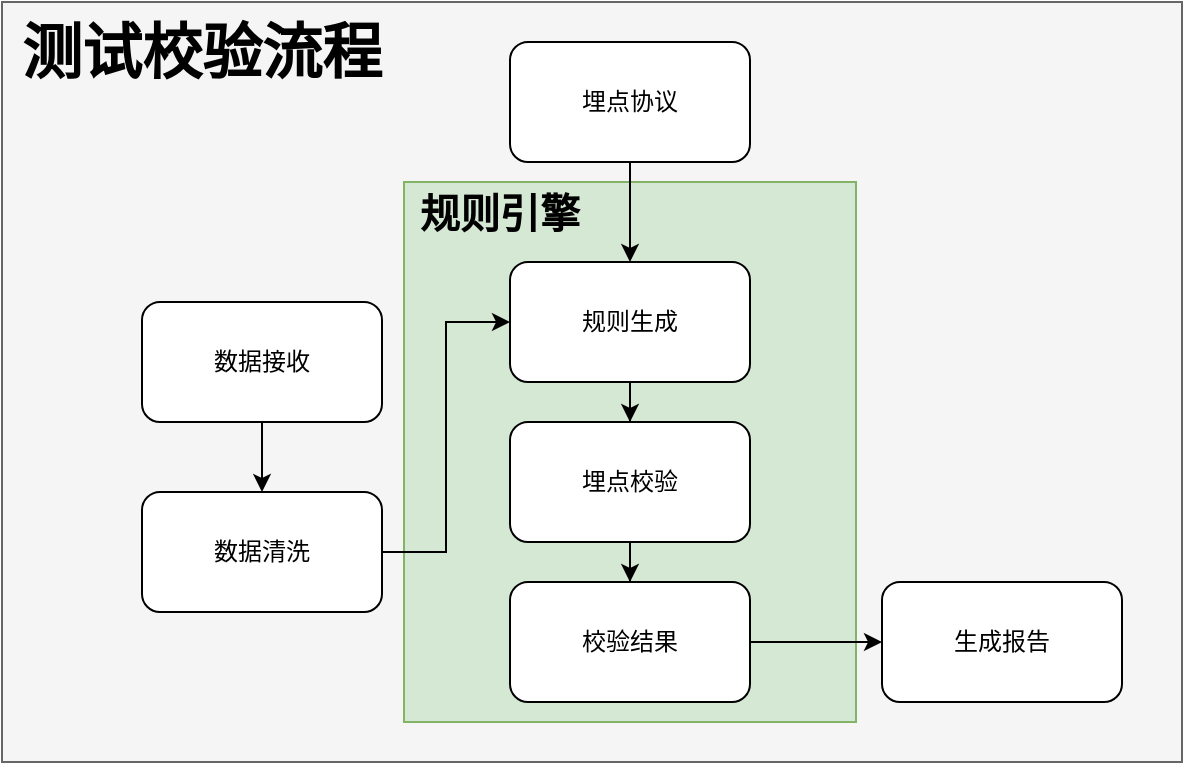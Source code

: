 <mxfile version="22.0.4" type="github">
  <diagram name="第 1 页" id="S5hOnzUga7C1LzfeWx9W">
    <mxGraphModel dx="956" dy="518" grid="1" gridSize="10" guides="1" tooltips="1" connect="1" arrows="1" fold="1" page="1" pageScale="1" pageWidth="827" pageHeight="1169" math="0" shadow="0">
      <root>
        <mxCell id="0" />
        <mxCell id="1" parent="0" />
        <mxCell id="NDBwNhITzVO1JYGbLGj0-14" value="" style="rounded=0;whiteSpace=wrap;html=1;shadow=0;fillColor=#f5f5f5;strokeColor=#666666;fontColor=#333333;" vertex="1" parent="1">
          <mxGeometry x="100" y="280" width="590" height="380" as="geometry" />
        </mxCell>
        <mxCell id="NDBwNhITzVO1JYGbLGj0-8" value="" style="rounded=0;whiteSpace=wrap;html=1;fillColor=#d5e8d4;strokeColor=#82b366;" vertex="1" parent="1">
          <mxGeometry x="301" y="370" width="226" height="270" as="geometry" />
        </mxCell>
        <mxCell id="NDBwNhITzVO1JYGbLGj0-11" style="edgeStyle=orthogonalEdgeStyle;rounded=0;orthogonalLoop=1;jettySize=auto;html=1;exitX=0.5;exitY=1;exitDx=0;exitDy=0;" edge="1" parent="1" source="NDBwNhITzVO1JYGbLGj0-1" target="NDBwNhITzVO1JYGbLGj0-2">
          <mxGeometry relative="1" as="geometry" />
        </mxCell>
        <mxCell id="NDBwNhITzVO1JYGbLGj0-1" value="数据接收" style="rounded=1;whiteSpace=wrap;html=1;" vertex="1" parent="1">
          <mxGeometry x="170" y="430" width="120" height="60" as="geometry" />
        </mxCell>
        <mxCell id="NDBwNhITzVO1JYGbLGj0-16" style="edgeStyle=orthogonalEdgeStyle;rounded=0;orthogonalLoop=1;jettySize=auto;html=1;entryX=0;entryY=0.5;entryDx=0;entryDy=0;" edge="1" parent="1" source="NDBwNhITzVO1JYGbLGj0-2" target="NDBwNhITzVO1JYGbLGj0-4">
          <mxGeometry relative="1" as="geometry" />
        </mxCell>
        <mxCell id="NDBwNhITzVO1JYGbLGj0-2" value="数据清洗" style="rounded=1;whiteSpace=wrap;html=1;" vertex="1" parent="1">
          <mxGeometry x="170" y="525" width="120" height="60" as="geometry" />
        </mxCell>
        <mxCell id="NDBwNhITzVO1JYGbLGj0-10" style="edgeStyle=orthogonalEdgeStyle;rounded=0;orthogonalLoop=1;jettySize=auto;html=1;exitX=0.5;exitY=1;exitDx=0;exitDy=0;" edge="1" parent="1" source="NDBwNhITzVO1JYGbLGj0-3" target="NDBwNhITzVO1JYGbLGj0-4">
          <mxGeometry relative="1" as="geometry" />
        </mxCell>
        <mxCell id="NDBwNhITzVO1JYGbLGj0-3" value="埋点协议" style="rounded=1;whiteSpace=wrap;html=1;" vertex="1" parent="1">
          <mxGeometry x="354" y="300" width="120" height="60" as="geometry" />
        </mxCell>
        <mxCell id="NDBwNhITzVO1JYGbLGj0-17" style="edgeStyle=orthogonalEdgeStyle;rounded=0;orthogonalLoop=1;jettySize=auto;html=1;exitX=0.5;exitY=1;exitDx=0;exitDy=0;" edge="1" parent="1" source="NDBwNhITzVO1JYGbLGj0-4" target="NDBwNhITzVO1JYGbLGj0-5">
          <mxGeometry relative="1" as="geometry" />
        </mxCell>
        <mxCell id="NDBwNhITzVO1JYGbLGj0-4" value="规则生成" style="rounded=1;whiteSpace=wrap;html=1;" vertex="1" parent="1">
          <mxGeometry x="354" y="410" width="120" height="60" as="geometry" />
        </mxCell>
        <mxCell id="NDBwNhITzVO1JYGbLGj0-18" style="edgeStyle=orthogonalEdgeStyle;rounded=0;orthogonalLoop=1;jettySize=auto;html=1;exitX=0.5;exitY=1;exitDx=0;exitDy=0;" edge="1" parent="1" source="NDBwNhITzVO1JYGbLGj0-5" target="NDBwNhITzVO1JYGbLGj0-6">
          <mxGeometry relative="1" as="geometry" />
        </mxCell>
        <mxCell id="NDBwNhITzVO1JYGbLGj0-5" value="埋点校验" style="rounded=1;whiteSpace=wrap;html=1;" vertex="1" parent="1">
          <mxGeometry x="354" y="490" width="120" height="60" as="geometry" />
        </mxCell>
        <mxCell id="NDBwNhITzVO1JYGbLGj0-19" style="edgeStyle=orthogonalEdgeStyle;rounded=0;orthogonalLoop=1;jettySize=auto;html=1;exitX=1;exitY=0.5;exitDx=0;exitDy=0;entryX=0;entryY=0.5;entryDx=0;entryDy=0;" edge="1" parent="1" source="NDBwNhITzVO1JYGbLGj0-6" target="NDBwNhITzVO1JYGbLGj0-7">
          <mxGeometry relative="1" as="geometry" />
        </mxCell>
        <mxCell id="NDBwNhITzVO1JYGbLGj0-6" value="校验结果" style="rounded=1;whiteSpace=wrap;html=1;" vertex="1" parent="1">
          <mxGeometry x="354" y="570" width="120" height="60" as="geometry" />
        </mxCell>
        <mxCell id="NDBwNhITzVO1JYGbLGj0-7" value="生成报告" style="rounded=1;whiteSpace=wrap;html=1;" vertex="1" parent="1">
          <mxGeometry x="540" y="570" width="120" height="60" as="geometry" />
        </mxCell>
        <mxCell id="NDBwNhITzVO1JYGbLGj0-9" value="规则引擎" style="text;html=1;strokeColor=none;fillColor=none;align=center;verticalAlign=middle;whiteSpace=wrap;rounded=0;fontStyle=1;fontSize=20;" vertex="1" parent="1">
          <mxGeometry x="301" y="370" width="96" height="30" as="geometry" />
        </mxCell>
        <mxCell id="NDBwNhITzVO1JYGbLGj0-15" value="测试校验流程" style="text;html=1;strokeColor=none;fillColor=none;align=center;verticalAlign=middle;whiteSpace=wrap;rounded=0;fontSize=30;fontStyle=1" vertex="1" parent="1">
          <mxGeometry x="100" y="280" width="200" height="50" as="geometry" />
        </mxCell>
      </root>
    </mxGraphModel>
  </diagram>
</mxfile>
